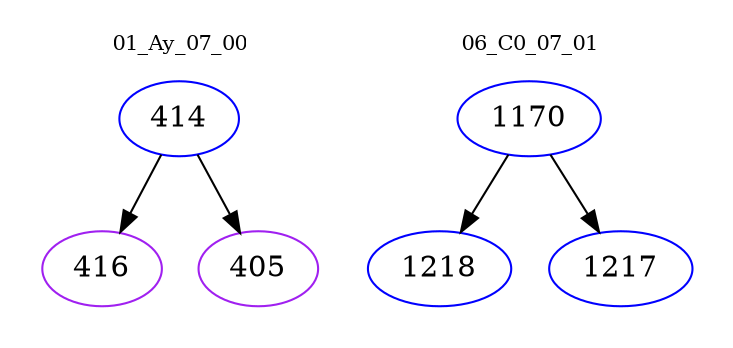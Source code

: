 digraph{
subgraph cluster_0 {
color = white
label = "01_Ay_07_00";
fontsize=10;
T0_414 [label="414", color="blue"]
T0_414 -> T0_416 [color="black"]
T0_416 [label="416", color="purple"]
T0_414 -> T0_405 [color="black"]
T0_405 [label="405", color="purple"]
}
subgraph cluster_1 {
color = white
label = "06_C0_07_01";
fontsize=10;
T1_1170 [label="1170", color="blue"]
T1_1170 -> T1_1218 [color="black"]
T1_1218 [label="1218", color="blue"]
T1_1170 -> T1_1217 [color="black"]
T1_1217 [label="1217", color="blue"]
}
}
